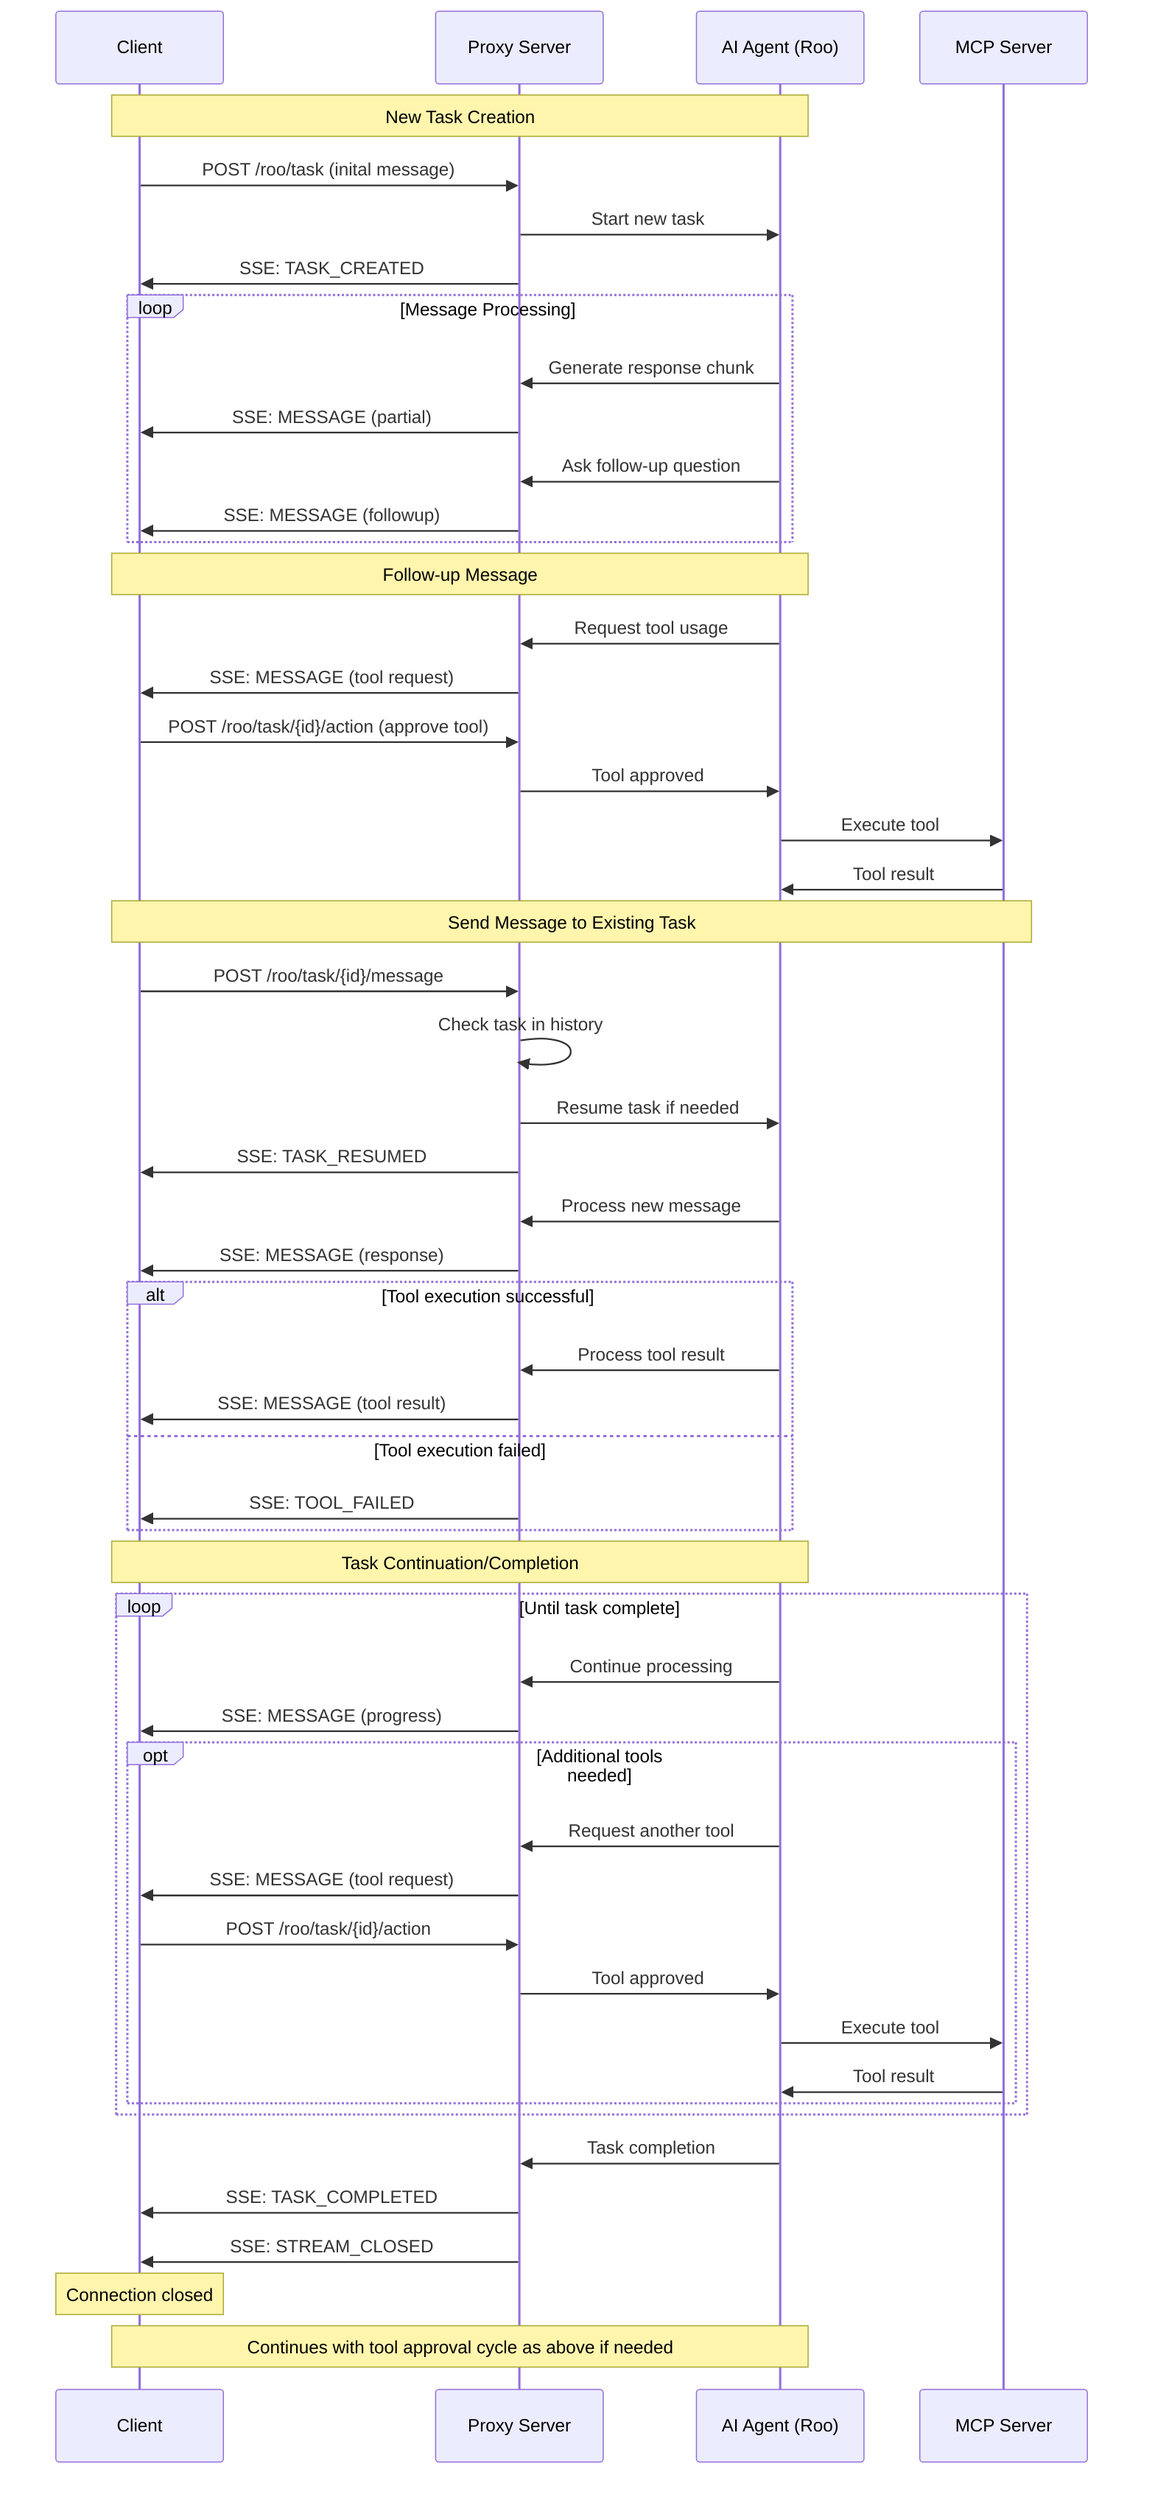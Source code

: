 sequenceDiagram
    participant Client
    participant ProxyServer as Proxy Server
    participant AIAgent as AI Agent (Roo)
    participant MCPServer as MCP Server

    Note over Client,AIAgent: New Task Creation

    Client->>ProxyServer: POST /roo/task (inital message)
    ProxyServer->>AIAgent: Start new task
    ProxyServer->>Client: SSE: TASK_CREATED

    loop Message Processing
        AIAgent->>ProxyServer: Generate response chunk
        ProxyServer->>Client: SSE: MESSAGE (partial)

        AIAgent->>ProxyServer: Ask follow-up question
        ProxyServer->>Client: SSE: MESSAGE (followup)
    end

    Note over Client,AIAgent: Follow-up Message
    
    AIAgent->>ProxyServer: Request tool usage
    ProxyServer->>Client: SSE: MESSAGE (tool request)
    Client->>ProxyServer: POST /roo/task/{id}/action (approve tool)
    ProxyServer->>AIAgent: Tool approved
    AIAgent->>MCPServer: Execute tool
    MCPServer->>AIAgent: Tool result

    Note over Client,MCPServer: Send Message to Existing Task
    
    Client->>ProxyServer: POST /roo/task/{id}/message
    ProxyServer->>ProxyServer: Check task in history
    ProxyServer->>AIAgent: Resume task if needed
    ProxyServer->>Client: SSE: TASK_RESUMED
    AIAgent->>ProxyServer: Process new message
    ProxyServer->>Client: SSE: MESSAGE (response)
    
    alt Tool execution successful
        AIAgent->>ProxyServer: Process tool result
        ProxyServer->>Client: SSE: MESSAGE (tool result)
    else Tool execution failed
        ProxyServer->>Client: SSE: TOOL_FAILED
    end
    
    Note over Client,AIAgent: Task Continuation/Completion
    
    loop Until task complete
        AIAgent->>ProxyServer: Continue processing
        ProxyServer->>Client: SSE: MESSAGE (progress)
        
        opt Additional tools needed
            AIAgent->>ProxyServer: Request another tool
            ProxyServer->>Client: SSE: MESSAGE (tool request)
            Client->>ProxyServer: POST /roo/task/{id}/action
            ProxyServer->>AIAgent: Tool approved
            AIAgent->>MCPServer: Execute tool
            MCPServer->>AIAgent: Tool result
        end
    end
    
    AIAgent->>ProxyServer: Task completion
    ProxyServer->>Client: SSE: TASK_COMPLETED
    ProxyServer->>Client: SSE: STREAM_CLOSED
    Note over Client: Connection closed
    
    Note over Client,AIAgent: Continues with tool approval cycle as above if needed